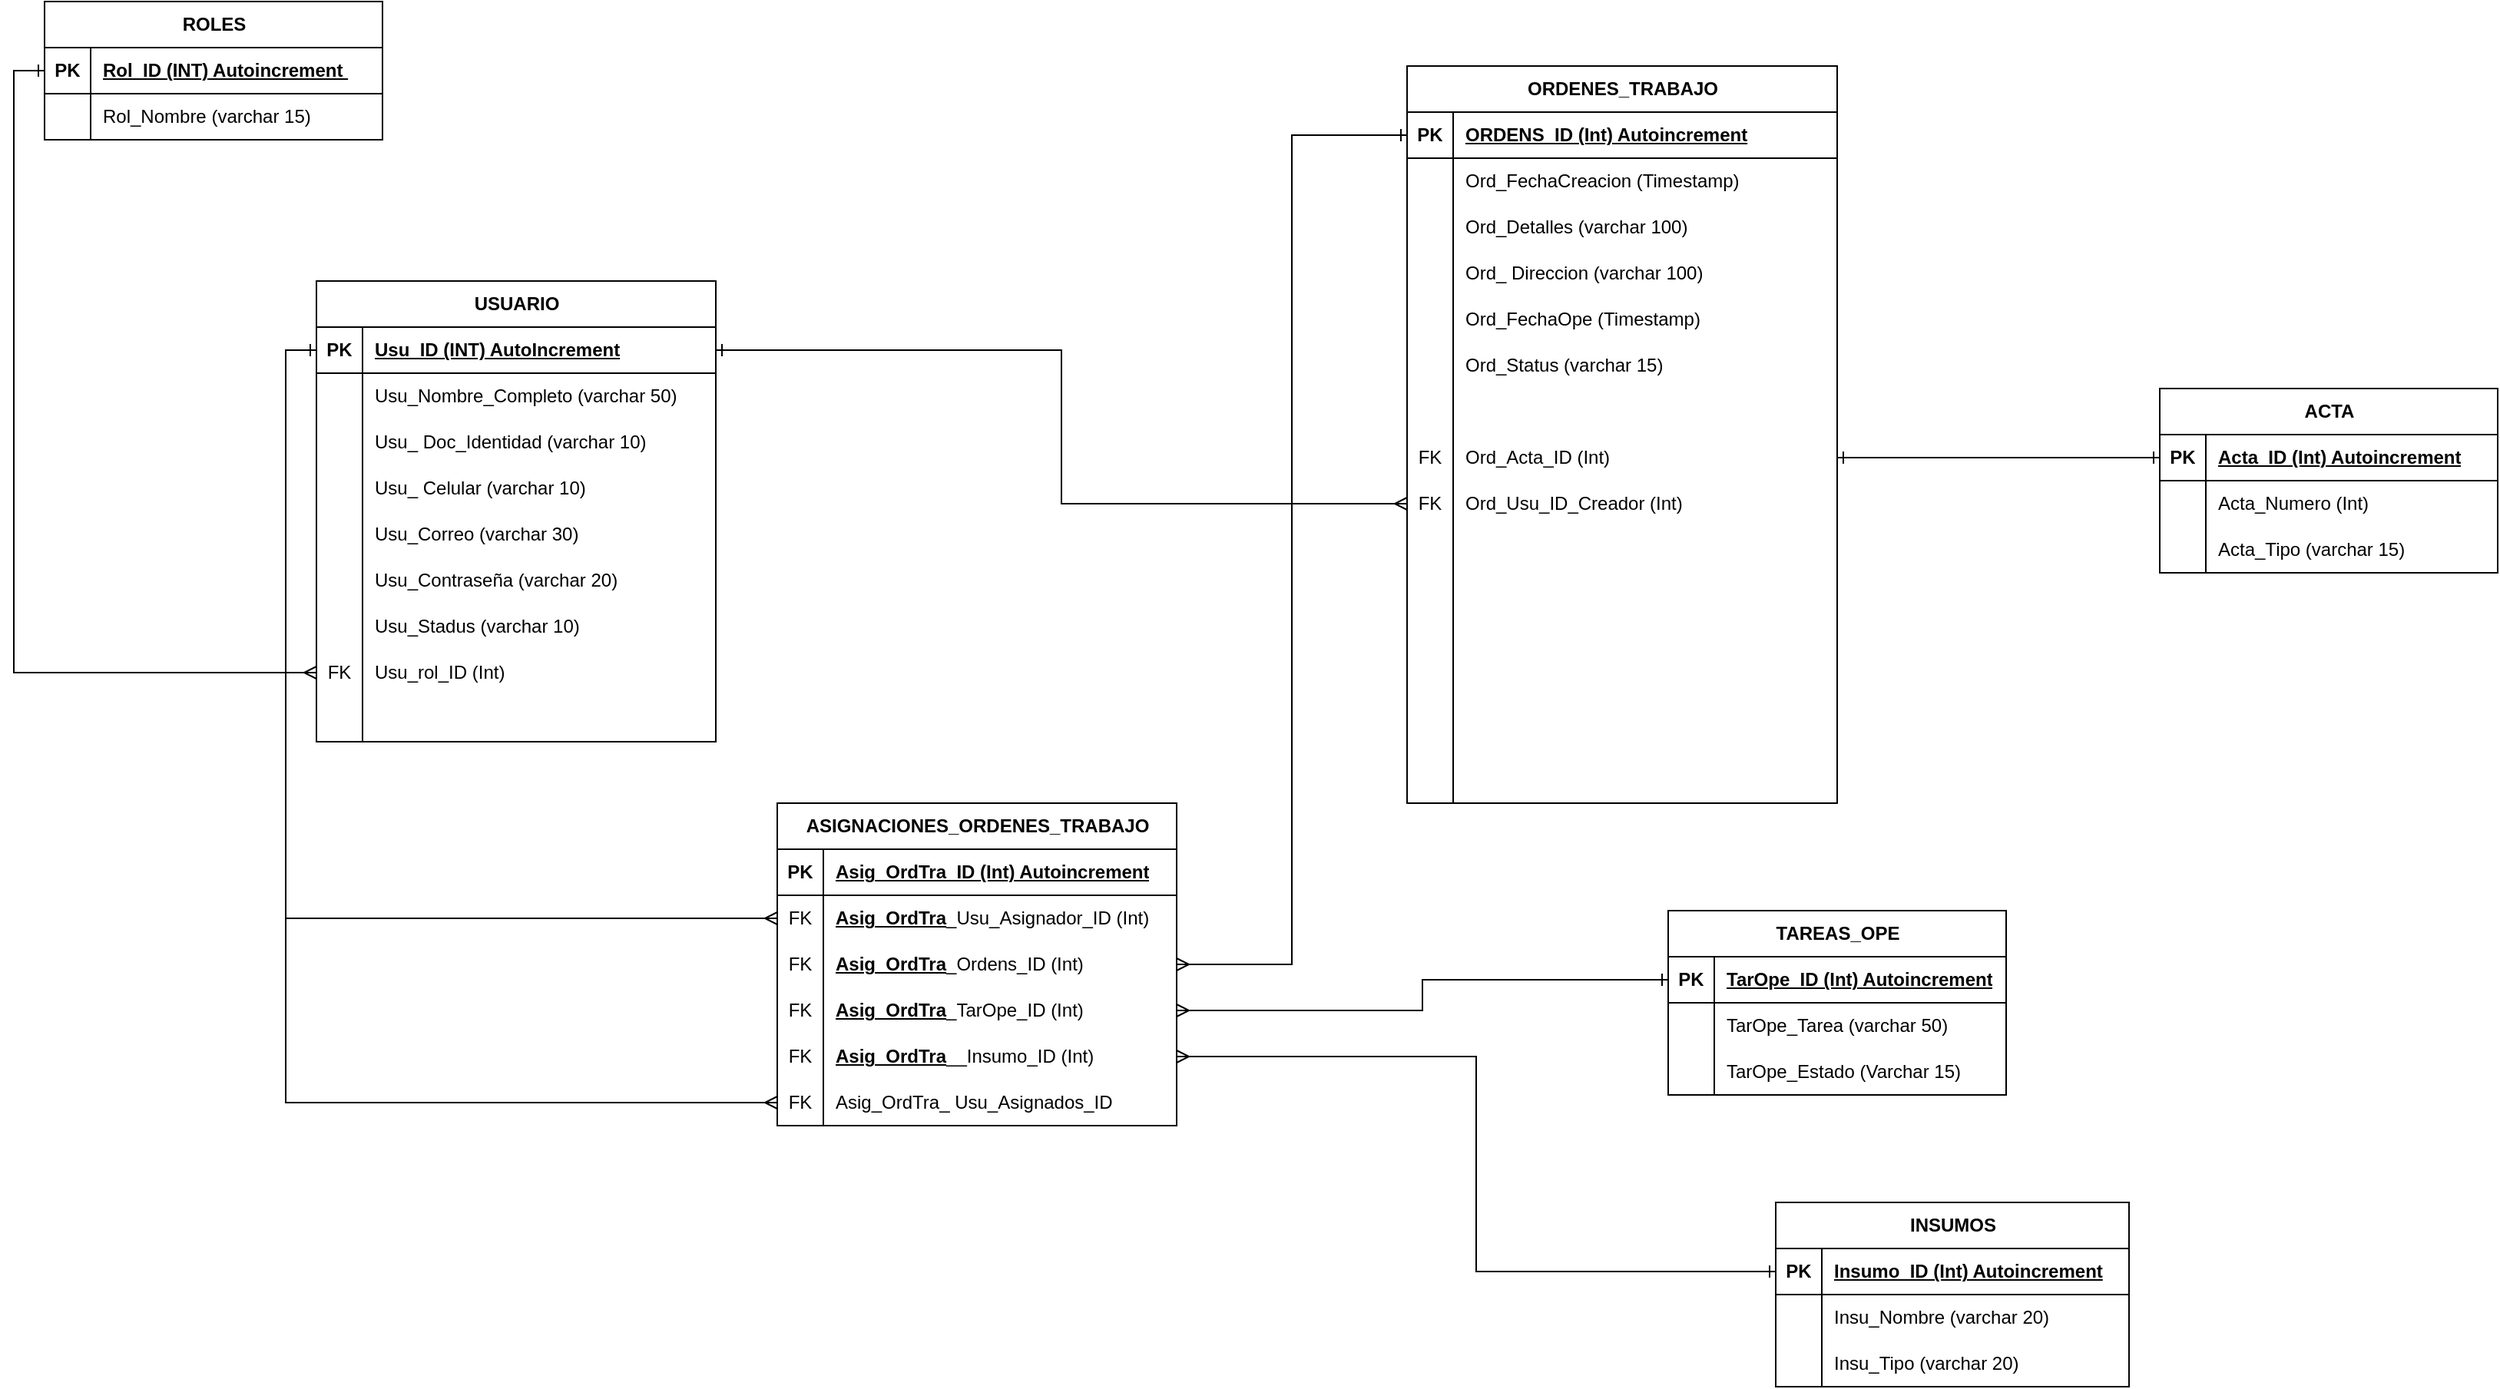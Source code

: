<mxfile version="28.0.7">
  <diagram name="Página-1" id="JYZDpIAb-NuVrdVLog4q">
    <mxGraphModel dx="3340" dy="1080" grid="0" gridSize="10" guides="1" tooltips="1" connect="1" arrows="1" fold="1" page="0" pageScale="1" pageWidth="1200" pageHeight="1920" background="none" math="0" shadow="0">
      <root>
        <mxCell id="0" />
        <mxCell id="1" parent="0" />
        <mxCell id="l03c7asjskJyUu1pIkQT-1" value="USUARIO" style="shape=table;startSize=30;container=1;collapsible=1;childLayout=tableLayout;fixedRows=1;rowLines=0;fontStyle=1;align=center;resizeLast=1;html=1;" parent="1" vertex="1">
          <mxGeometry x="180" y="230" width="260" height="300" as="geometry" />
        </mxCell>
        <mxCell id="l03c7asjskJyUu1pIkQT-2" value="" style="shape=tableRow;horizontal=0;startSize=0;swimlaneHead=0;swimlaneBody=0;fillColor=none;collapsible=0;dropTarget=0;points=[[0,0.5],[1,0.5]];portConstraint=eastwest;top=0;left=0;right=0;bottom=1;" parent="l03c7asjskJyUu1pIkQT-1" vertex="1">
          <mxGeometry y="30" width="260" height="30" as="geometry" />
        </mxCell>
        <mxCell id="l03c7asjskJyUu1pIkQT-3" value="PK" style="shape=partialRectangle;connectable=0;fillColor=none;top=0;left=0;bottom=0;right=0;fontStyle=1;overflow=hidden;whiteSpace=wrap;html=1;" parent="l03c7asjskJyUu1pIkQT-2" vertex="1">
          <mxGeometry width="30" height="30" as="geometry">
            <mxRectangle width="30" height="30" as="alternateBounds" />
          </mxGeometry>
        </mxCell>
        <mxCell id="l03c7asjskJyUu1pIkQT-4" value="Usu_ID (INT) AutoIncrement" style="shape=partialRectangle;connectable=0;fillColor=none;top=0;left=0;bottom=0;right=0;align=left;spacingLeft=6;fontStyle=5;overflow=hidden;whiteSpace=wrap;html=1;" parent="l03c7asjskJyUu1pIkQT-2" vertex="1">
          <mxGeometry x="30" width="230" height="30" as="geometry">
            <mxRectangle width="230" height="30" as="alternateBounds" />
          </mxGeometry>
        </mxCell>
        <mxCell id="l03c7asjskJyUu1pIkQT-5" value="" style="shape=tableRow;horizontal=0;startSize=0;swimlaneHead=0;swimlaneBody=0;fillColor=none;collapsible=0;dropTarget=0;points=[[0,0.5],[1,0.5]];portConstraint=eastwest;top=0;left=0;right=0;bottom=0;" parent="l03c7asjskJyUu1pIkQT-1" vertex="1">
          <mxGeometry y="60" width="260" height="30" as="geometry" />
        </mxCell>
        <mxCell id="l03c7asjskJyUu1pIkQT-6" value="" style="shape=partialRectangle;connectable=0;fillColor=none;top=0;left=0;bottom=0;right=0;editable=1;overflow=hidden;whiteSpace=wrap;html=1;" parent="l03c7asjskJyUu1pIkQT-5" vertex="1">
          <mxGeometry width="30" height="30" as="geometry">
            <mxRectangle width="30" height="30" as="alternateBounds" />
          </mxGeometry>
        </mxCell>
        <mxCell id="l03c7asjskJyUu1pIkQT-7" value="Usu_Nombre_Completo (varchar 50)" style="shape=partialRectangle;connectable=0;fillColor=none;top=0;left=0;bottom=0;right=0;align=left;spacingLeft=6;overflow=hidden;whiteSpace=wrap;html=1;" parent="l03c7asjskJyUu1pIkQT-5" vertex="1">
          <mxGeometry x="30" width="230" height="30" as="geometry">
            <mxRectangle width="230" height="30" as="alternateBounds" />
          </mxGeometry>
        </mxCell>
        <mxCell id="l03c7asjskJyUu1pIkQT-8" value="" style="shape=tableRow;horizontal=0;startSize=0;swimlaneHead=0;swimlaneBody=0;fillColor=none;collapsible=0;dropTarget=0;points=[[0,0.5],[1,0.5]];portConstraint=eastwest;top=0;left=0;right=0;bottom=0;" parent="l03c7asjskJyUu1pIkQT-1" vertex="1">
          <mxGeometry y="90" width="260" height="30" as="geometry" />
        </mxCell>
        <mxCell id="l03c7asjskJyUu1pIkQT-9" value="" style="shape=partialRectangle;connectable=0;fillColor=none;top=0;left=0;bottom=0;right=0;editable=1;overflow=hidden;whiteSpace=wrap;html=1;" parent="l03c7asjskJyUu1pIkQT-8" vertex="1">
          <mxGeometry width="30" height="30" as="geometry">
            <mxRectangle width="30" height="30" as="alternateBounds" />
          </mxGeometry>
        </mxCell>
        <mxCell id="l03c7asjskJyUu1pIkQT-10" value="Usu_ Doc_Identidad (varchar 10)" style="shape=partialRectangle;connectable=0;fillColor=none;top=0;left=0;bottom=0;right=0;align=left;spacingLeft=6;overflow=hidden;whiteSpace=wrap;html=1;" parent="l03c7asjskJyUu1pIkQT-8" vertex="1">
          <mxGeometry x="30" width="230" height="30" as="geometry">
            <mxRectangle width="230" height="30" as="alternateBounds" />
          </mxGeometry>
        </mxCell>
        <mxCell id="l03c7asjskJyUu1pIkQT-11" value="" style="shape=tableRow;horizontal=0;startSize=0;swimlaneHead=0;swimlaneBody=0;fillColor=none;collapsible=0;dropTarget=0;points=[[0,0.5],[1,0.5]];portConstraint=eastwest;top=0;left=0;right=0;bottom=0;" parent="l03c7asjskJyUu1pIkQT-1" vertex="1">
          <mxGeometry y="120" width="260" height="30" as="geometry" />
        </mxCell>
        <mxCell id="l03c7asjskJyUu1pIkQT-12" value="" style="shape=partialRectangle;connectable=0;fillColor=none;top=0;left=0;bottom=0;right=0;editable=1;overflow=hidden;whiteSpace=wrap;html=1;" parent="l03c7asjskJyUu1pIkQT-11" vertex="1">
          <mxGeometry width="30" height="30" as="geometry">
            <mxRectangle width="30" height="30" as="alternateBounds" />
          </mxGeometry>
        </mxCell>
        <mxCell id="l03c7asjskJyUu1pIkQT-13" value="Usu_ Celular (varchar 10)" style="shape=partialRectangle;connectable=0;fillColor=none;top=0;left=0;bottom=0;right=0;align=left;spacingLeft=6;overflow=hidden;whiteSpace=wrap;html=1;" parent="l03c7asjskJyUu1pIkQT-11" vertex="1">
          <mxGeometry x="30" width="230" height="30" as="geometry">
            <mxRectangle width="230" height="30" as="alternateBounds" />
          </mxGeometry>
        </mxCell>
        <mxCell id="l03c7asjskJyUu1pIkQT-14" style="shape=tableRow;horizontal=0;startSize=0;swimlaneHead=0;swimlaneBody=0;fillColor=none;collapsible=0;dropTarget=0;points=[[0,0.5],[1,0.5]];portConstraint=eastwest;top=0;left=0;right=0;bottom=0;" parent="l03c7asjskJyUu1pIkQT-1" vertex="1">
          <mxGeometry y="150" width="260" height="30" as="geometry" />
        </mxCell>
        <mxCell id="l03c7asjskJyUu1pIkQT-15" style="shape=partialRectangle;connectable=0;fillColor=none;top=0;left=0;bottom=0;right=0;editable=1;overflow=hidden;whiteSpace=wrap;html=1;" parent="l03c7asjskJyUu1pIkQT-14" vertex="1">
          <mxGeometry width="30" height="30" as="geometry">
            <mxRectangle width="30" height="30" as="alternateBounds" />
          </mxGeometry>
        </mxCell>
        <mxCell id="l03c7asjskJyUu1pIkQT-16" value="Usu_Correo (varchar 30)" style="shape=partialRectangle;connectable=0;fillColor=none;top=0;left=0;bottom=0;right=0;align=left;spacingLeft=6;overflow=hidden;whiteSpace=wrap;html=1;" parent="l03c7asjskJyUu1pIkQT-14" vertex="1">
          <mxGeometry x="30" width="230" height="30" as="geometry">
            <mxRectangle width="230" height="30" as="alternateBounds" />
          </mxGeometry>
        </mxCell>
        <mxCell id="l03c7asjskJyUu1pIkQT-17" style="shape=tableRow;horizontal=0;startSize=0;swimlaneHead=0;swimlaneBody=0;fillColor=none;collapsible=0;dropTarget=0;points=[[0,0.5],[1,0.5]];portConstraint=eastwest;top=0;left=0;right=0;bottom=0;" parent="l03c7asjskJyUu1pIkQT-1" vertex="1">
          <mxGeometry y="180" width="260" height="30" as="geometry" />
        </mxCell>
        <mxCell id="l03c7asjskJyUu1pIkQT-18" style="shape=partialRectangle;connectable=0;fillColor=none;top=0;left=0;bottom=0;right=0;editable=1;overflow=hidden;whiteSpace=wrap;html=1;" parent="l03c7asjskJyUu1pIkQT-17" vertex="1">
          <mxGeometry width="30" height="30" as="geometry">
            <mxRectangle width="30" height="30" as="alternateBounds" />
          </mxGeometry>
        </mxCell>
        <mxCell id="l03c7asjskJyUu1pIkQT-19" value="Usu_Contraseña (varchar 20)" style="shape=partialRectangle;connectable=0;fillColor=none;top=0;left=0;bottom=0;right=0;align=left;spacingLeft=6;overflow=hidden;whiteSpace=wrap;html=1;" parent="l03c7asjskJyUu1pIkQT-17" vertex="1">
          <mxGeometry x="30" width="230" height="30" as="geometry">
            <mxRectangle width="230" height="30" as="alternateBounds" />
          </mxGeometry>
        </mxCell>
        <mxCell id="l03c7asjskJyUu1pIkQT-20" style="shape=tableRow;horizontal=0;startSize=0;swimlaneHead=0;swimlaneBody=0;fillColor=none;collapsible=0;dropTarget=0;points=[[0,0.5],[1,0.5]];portConstraint=eastwest;top=0;left=0;right=0;bottom=0;" parent="l03c7asjskJyUu1pIkQT-1" vertex="1">
          <mxGeometry y="210" width="260" height="30" as="geometry" />
        </mxCell>
        <mxCell id="l03c7asjskJyUu1pIkQT-21" style="shape=partialRectangle;connectable=0;fillColor=none;top=0;left=0;bottom=0;right=0;editable=1;overflow=hidden;whiteSpace=wrap;html=1;" parent="l03c7asjskJyUu1pIkQT-20" vertex="1">
          <mxGeometry width="30" height="30" as="geometry">
            <mxRectangle width="30" height="30" as="alternateBounds" />
          </mxGeometry>
        </mxCell>
        <mxCell id="l03c7asjskJyUu1pIkQT-22" value="Usu_Stadus (varchar 10)" style="shape=partialRectangle;connectable=0;fillColor=none;top=0;left=0;bottom=0;right=0;align=left;spacingLeft=6;overflow=hidden;whiteSpace=wrap;html=1;" parent="l03c7asjskJyUu1pIkQT-20" vertex="1">
          <mxGeometry x="30" width="230" height="30" as="geometry">
            <mxRectangle width="230" height="30" as="alternateBounds" />
          </mxGeometry>
        </mxCell>
        <mxCell id="l03c7asjskJyUu1pIkQT-23" style="shape=tableRow;horizontal=0;startSize=0;swimlaneHead=0;swimlaneBody=0;fillColor=none;collapsible=0;dropTarget=0;points=[[0,0.5],[1,0.5]];portConstraint=eastwest;top=0;left=0;right=0;bottom=0;" parent="l03c7asjskJyUu1pIkQT-1" vertex="1">
          <mxGeometry y="240" width="260" height="30" as="geometry" />
        </mxCell>
        <mxCell id="l03c7asjskJyUu1pIkQT-24" value="FK" style="shape=partialRectangle;connectable=0;fillColor=none;top=0;left=0;bottom=0;right=0;editable=1;overflow=hidden;whiteSpace=wrap;html=1;" parent="l03c7asjskJyUu1pIkQT-23" vertex="1">
          <mxGeometry width="30" height="30" as="geometry">
            <mxRectangle width="30" height="30" as="alternateBounds" />
          </mxGeometry>
        </mxCell>
        <mxCell id="l03c7asjskJyUu1pIkQT-25" value="Usu_rol_ID (Int)" style="shape=partialRectangle;connectable=0;fillColor=none;top=0;left=0;bottom=0;right=0;align=left;spacingLeft=6;overflow=hidden;whiteSpace=wrap;html=1;" parent="l03c7asjskJyUu1pIkQT-23" vertex="1">
          <mxGeometry x="30" width="230" height="30" as="geometry">
            <mxRectangle width="230" height="30" as="alternateBounds" />
          </mxGeometry>
        </mxCell>
        <mxCell id="l03c7asjskJyUu1pIkQT-26" style="shape=tableRow;horizontal=0;startSize=0;swimlaneHead=0;swimlaneBody=0;fillColor=none;collapsible=0;dropTarget=0;points=[[0,0.5],[1,0.5]];portConstraint=eastwest;top=0;left=0;right=0;bottom=0;" parent="l03c7asjskJyUu1pIkQT-1" vertex="1">
          <mxGeometry y="270" width="260" height="30" as="geometry" />
        </mxCell>
        <mxCell id="l03c7asjskJyUu1pIkQT-27" style="shape=partialRectangle;connectable=0;fillColor=none;top=0;left=0;bottom=0;right=0;editable=1;overflow=hidden;whiteSpace=wrap;html=1;" parent="l03c7asjskJyUu1pIkQT-26" vertex="1">
          <mxGeometry width="30" height="30" as="geometry">
            <mxRectangle width="30" height="30" as="alternateBounds" />
          </mxGeometry>
        </mxCell>
        <mxCell id="l03c7asjskJyUu1pIkQT-28" style="shape=partialRectangle;connectable=0;fillColor=none;top=0;left=0;bottom=0;right=0;align=left;spacingLeft=6;overflow=hidden;whiteSpace=wrap;html=1;" parent="l03c7asjskJyUu1pIkQT-26" vertex="1">
          <mxGeometry x="30" width="230" height="30" as="geometry">
            <mxRectangle width="230" height="30" as="alternateBounds" />
          </mxGeometry>
        </mxCell>
        <mxCell id="l03c7asjskJyUu1pIkQT-29" value="ROLES" style="shape=table;startSize=30;container=1;collapsible=1;childLayout=tableLayout;fixedRows=1;rowLines=0;fontStyle=1;align=center;resizeLast=1;html=1;" parent="1" vertex="1">
          <mxGeometry x="3" y="48" width="220" height="90" as="geometry" />
        </mxCell>
        <mxCell id="l03c7asjskJyUu1pIkQT-30" value="" style="shape=tableRow;horizontal=0;startSize=0;swimlaneHead=0;swimlaneBody=0;fillColor=none;collapsible=0;dropTarget=0;points=[[0,0.5],[1,0.5]];portConstraint=eastwest;top=0;left=0;right=0;bottom=1;" parent="l03c7asjskJyUu1pIkQT-29" vertex="1">
          <mxGeometry y="30" width="220" height="30" as="geometry" />
        </mxCell>
        <mxCell id="l03c7asjskJyUu1pIkQT-31" value="PK" style="shape=partialRectangle;connectable=0;fillColor=none;top=0;left=0;bottom=0;right=0;fontStyle=1;overflow=hidden;whiteSpace=wrap;html=1;" parent="l03c7asjskJyUu1pIkQT-30" vertex="1">
          <mxGeometry width="30" height="30" as="geometry">
            <mxRectangle width="30" height="30" as="alternateBounds" />
          </mxGeometry>
        </mxCell>
        <mxCell id="l03c7asjskJyUu1pIkQT-32" value="Rol_ID (INT) Autoincrement&amp;nbsp;" style="shape=partialRectangle;connectable=0;fillColor=none;top=0;left=0;bottom=0;right=0;align=left;spacingLeft=6;fontStyle=5;overflow=hidden;whiteSpace=wrap;html=1;" parent="l03c7asjskJyUu1pIkQT-30" vertex="1">
          <mxGeometry x="30" width="190" height="30" as="geometry">
            <mxRectangle width="190" height="30" as="alternateBounds" />
          </mxGeometry>
        </mxCell>
        <mxCell id="l03c7asjskJyUu1pIkQT-33" value="" style="shape=tableRow;horizontal=0;startSize=0;swimlaneHead=0;swimlaneBody=0;fillColor=none;collapsible=0;dropTarget=0;points=[[0,0.5],[1,0.5]];portConstraint=eastwest;top=0;left=0;right=0;bottom=0;" parent="l03c7asjskJyUu1pIkQT-29" vertex="1">
          <mxGeometry y="60" width="220" height="30" as="geometry" />
        </mxCell>
        <mxCell id="l03c7asjskJyUu1pIkQT-34" value="" style="shape=partialRectangle;connectable=0;fillColor=none;top=0;left=0;bottom=0;right=0;editable=1;overflow=hidden;whiteSpace=wrap;html=1;" parent="l03c7asjskJyUu1pIkQT-33" vertex="1">
          <mxGeometry width="30" height="30" as="geometry">
            <mxRectangle width="30" height="30" as="alternateBounds" />
          </mxGeometry>
        </mxCell>
        <mxCell id="l03c7asjskJyUu1pIkQT-35" value="Rol_Nombre (varchar 15)" style="shape=partialRectangle;connectable=0;fillColor=none;top=0;left=0;bottom=0;right=0;align=left;spacingLeft=6;overflow=hidden;whiteSpace=wrap;html=1;" parent="l03c7asjskJyUu1pIkQT-33" vertex="1">
          <mxGeometry x="30" width="190" height="30" as="geometry">
            <mxRectangle width="190" height="30" as="alternateBounds" />
          </mxGeometry>
        </mxCell>
        <mxCell id="l03c7asjskJyUu1pIkQT-42" style="edgeStyle=orthogonalEdgeStyle;rounded=0;orthogonalLoop=1;jettySize=auto;html=1;entryX=0;entryY=0.5;entryDx=0;entryDy=0;endArrow=ERone;endFill=0;startArrow=ERmany;startFill=0;exitX=0;exitY=0.5;exitDx=0;exitDy=0;" parent="1" source="l03c7asjskJyUu1pIkQT-23" target="l03c7asjskJyUu1pIkQT-30" edge="1">
          <mxGeometry relative="1" as="geometry" />
        </mxCell>
        <mxCell id="l03c7asjskJyUu1pIkQT-43" value="ORDENES_TRABAJO" style="shape=table;startSize=30;container=1;collapsible=1;childLayout=tableLayout;fixedRows=1;rowLines=0;fontStyle=1;align=center;resizeLast=1;html=1;" parent="1" vertex="1">
          <mxGeometry x="890" y="90" width="280" height="480" as="geometry" />
        </mxCell>
        <mxCell id="l03c7asjskJyUu1pIkQT-44" value="" style="shape=tableRow;horizontal=0;startSize=0;swimlaneHead=0;swimlaneBody=0;fillColor=none;collapsible=0;dropTarget=0;points=[[0,0.5],[1,0.5]];portConstraint=eastwest;top=0;left=0;right=0;bottom=1;" parent="l03c7asjskJyUu1pIkQT-43" vertex="1">
          <mxGeometry y="30" width="280" height="30" as="geometry" />
        </mxCell>
        <mxCell id="l03c7asjskJyUu1pIkQT-45" value="PK" style="shape=partialRectangle;connectable=0;fillColor=none;top=0;left=0;bottom=0;right=0;fontStyle=1;overflow=hidden;whiteSpace=wrap;html=1;" parent="l03c7asjskJyUu1pIkQT-44" vertex="1">
          <mxGeometry width="30" height="30" as="geometry">
            <mxRectangle width="30" height="30" as="alternateBounds" />
          </mxGeometry>
        </mxCell>
        <mxCell id="l03c7asjskJyUu1pIkQT-46" value="ORDENS_ID (Int) Autoincrement" style="shape=partialRectangle;connectable=0;fillColor=none;top=0;left=0;bottom=0;right=0;align=left;spacingLeft=6;fontStyle=5;overflow=hidden;whiteSpace=wrap;html=1;" parent="l03c7asjskJyUu1pIkQT-44" vertex="1">
          <mxGeometry x="30" width="250" height="30" as="geometry">
            <mxRectangle width="250" height="30" as="alternateBounds" />
          </mxGeometry>
        </mxCell>
        <mxCell id="l03c7asjskJyUu1pIkQT-47" value="" style="shape=tableRow;horizontal=0;startSize=0;swimlaneHead=0;swimlaneBody=0;fillColor=none;collapsible=0;dropTarget=0;points=[[0,0.5],[1,0.5]];portConstraint=eastwest;top=0;left=0;right=0;bottom=0;" parent="l03c7asjskJyUu1pIkQT-43" vertex="1">
          <mxGeometry y="60" width="280" height="30" as="geometry" />
        </mxCell>
        <mxCell id="l03c7asjskJyUu1pIkQT-48" value="" style="shape=partialRectangle;connectable=0;fillColor=none;top=0;left=0;bottom=0;right=0;editable=1;overflow=hidden;whiteSpace=wrap;html=1;" parent="l03c7asjskJyUu1pIkQT-47" vertex="1">
          <mxGeometry width="30" height="30" as="geometry">
            <mxRectangle width="30" height="30" as="alternateBounds" />
          </mxGeometry>
        </mxCell>
        <mxCell id="l03c7asjskJyUu1pIkQT-49" value="Ord_FechaCreacion (Timestamp)" style="shape=partialRectangle;connectable=0;fillColor=none;top=0;left=0;bottom=0;right=0;align=left;spacingLeft=6;overflow=hidden;whiteSpace=wrap;html=1;" parent="l03c7asjskJyUu1pIkQT-47" vertex="1">
          <mxGeometry x="30" width="250" height="30" as="geometry">
            <mxRectangle width="250" height="30" as="alternateBounds" />
          </mxGeometry>
        </mxCell>
        <mxCell id="l03c7asjskJyUu1pIkQT-50" value="" style="shape=tableRow;horizontal=0;startSize=0;swimlaneHead=0;swimlaneBody=0;fillColor=none;collapsible=0;dropTarget=0;points=[[0,0.5],[1,0.5]];portConstraint=eastwest;top=0;left=0;right=0;bottom=0;" parent="l03c7asjskJyUu1pIkQT-43" vertex="1">
          <mxGeometry y="90" width="280" height="30" as="geometry" />
        </mxCell>
        <mxCell id="l03c7asjskJyUu1pIkQT-51" value="" style="shape=partialRectangle;connectable=0;fillColor=none;top=0;left=0;bottom=0;right=0;editable=1;overflow=hidden;whiteSpace=wrap;html=1;" parent="l03c7asjskJyUu1pIkQT-50" vertex="1">
          <mxGeometry width="30" height="30" as="geometry">
            <mxRectangle width="30" height="30" as="alternateBounds" />
          </mxGeometry>
        </mxCell>
        <mxCell id="l03c7asjskJyUu1pIkQT-52" value="Ord_Detalles (varchar 100)" style="shape=partialRectangle;connectable=0;fillColor=none;top=0;left=0;bottom=0;right=0;align=left;spacingLeft=6;overflow=hidden;whiteSpace=wrap;html=1;" parent="l03c7asjskJyUu1pIkQT-50" vertex="1">
          <mxGeometry x="30" width="250" height="30" as="geometry">
            <mxRectangle width="250" height="30" as="alternateBounds" />
          </mxGeometry>
        </mxCell>
        <mxCell id="l03c7asjskJyUu1pIkQT-53" value="" style="shape=tableRow;horizontal=0;startSize=0;swimlaneHead=0;swimlaneBody=0;fillColor=none;collapsible=0;dropTarget=0;points=[[0,0.5],[1,0.5]];portConstraint=eastwest;top=0;left=0;right=0;bottom=0;" parent="l03c7asjskJyUu1pIkQT-43" vertex="1">
          <mxGeometry y="120" width="280" height="30" as="geometry" />
        </mxCell>
        <mxCell id="l03c7asjskJyUu1pIkQT-54" value="" style="shape=partialRectangle;connectable=0;fillColor=none;top=0;left=0;bottom=0;right=0;editable=1;overflow=hidden;whiteSpace=wrap;html=1;" parent="l03c7asjskJyUu1pIkQT-53" vertex="1">
          <mxGeometry width="30" height="30" as="geometry">
            <mxRectangle width="30" height="30" as="alternateBounds" />
          </mxGeometry>
        </mxCell>
        <mxCell id="l03c7asjskJyUu1pIkQT-55" value="Ord_ Direccion (varchar 100)" style="shape=partialRectangle;connectable=0;fillColor=none;top=0;left=0;bottom=0;right=0;align=left;spacingLeft=6;overflow=hidden;whiteSpace=wrap;html=1;" parent="l03c7asjskJyUu1pIkQT-53" vertex="1">
          <mxGeometry x="30" width="250" height="30" as="geometry">
            <mxRectangle width="250" height="30" as="alternateBounds" />
          </mxGeometry>
        </mxCell>
        <mxCell id="l03c7asjskJyUu1pIkQT-79" style="shape=tableRow;horizontal=0;startSize=0;swimlaneHead=0;swimlaneBody=0;fillColor=none;collapsible=0;dropTarget=0;points=[[0,0.5],[1,0.5]];portConstraint=eastwest;top=0;left=0;right=0;bottom=0;" parent="l03c7asjskJyUu1pIkQT-43" vertex="1">
          <mxGeometry y="150" width="280" height="30" as="geometry" />
        </mxCell>
        <mxCell id="l03c7asjskJyUu1pIkQT-80" style="shape=partialRectangle;connectable=0;fillColor=none;top=0;left=0;bottom=0;right=0;editable=1;overflow=hidden;whiteSpace=wrap;html=1;" parent="l03c7asjskJyUu1pIkQT-79" vertex="1">
          <mxGeometry width="30" height="30" as="geometry">
            <mxRectangle width="30" height="30" as="alternateBounds" />
          </mxGeometry>
        </mxCell>
        <mxCell id="l03c7asjskJyUu1pIkQT-81" value="Ord_FechaOpe (Timestamp)" style="shape=partialRectangle;connectable=0;fillColor=none;top=0;left=0;bottom=0;right=0;align=left;spacingLeft=6;overflow=hidden;whiteSpace=wrap;html=1;" parent="l03c7asjskJyUu1pIkQT-79" vertex="1">
          <mxGeometry x="30" width="250" height="30" as="geometry">
            <mxRectangle width="250" height="30" as="alternateBounds" />
          </mxGeometry>
        </mxCell>
        <mxCell id="l03c7asjskJyUu1pIkQT-82" style="shape=tableRow;horizontal=0;startSize=0;swimlaneHead=0;swimlaneBody=0;fillColor=none;collapsible=0;dropTarget=0;points=[[0,0.5],[1,0.5]];portConstraint=eastwest;top=0;left=0;right=0;bottom=0;" parent="l03c7asjskJyUu1pIkQT-43" vertex="1">
          <mxGeometry y="180" width="280" height="30" as="geometry" />
        </mxCell>
        <mxCell id="l03c7asjskJyUu1pIkQT-83" style="shape=partialRectangle;connectable=0;fillColor=none;top=0;left=0;bottom=0;right=0;editable=1;overflow=hidden;whiteSpace=wrap;html=1;" parent="l03c7asjskJyUu1pIkQT-82" vertex="1">
          <mxGeometry width="30" height="30" as="geometry">
            <mxRectangle width="30" height="30" as="alternateBounds" />
          </mxGeometry>
        </mxCell>
        <mxCell id="l03c7asjskJyUu1pIkQT-84" value="Ord_Status (varchar 15)" style="shape=partialRectangle;connectable=0;fillColor=none;top=0;left=0;bottom=0;right=0;align=left;spacingLeft=6;overflow=hidden;whiteSpace=wrap;html=1;" parent="l03c7asjskJyUu1pIkQT-82" vertex="1">
          <mxGeometry x="30" width="250" height="30" as="geometry">
            <mxRectangle width="250" height="30" as="alternateBounds" />
          </mxGeometry>
        </mxCell>
        <mxCell id="l03c7asjskJyUu1pIkQT-85" style="shape=tableRow;horizontal=0;startSize=0;swimlaneHead=0;swimlaneBody=0;fillColor=none;collapsible=0;dropTarget=0;points=[[0,0.5],[1,0.5]];portConstraint=eastwest;top=0;left=0;right=0;bottom=0;" parent="l03c7asjskJyUu1pIkQT-43" vertex="1">
          <mxGeometry y="210" width="280" height="30" as="geometry" />
        </mxCell>
        <mxCell id="l03c7asjskJyUu1pIkQT-86" value="" style="shape=partialRectangle;connectable=0;fillColor=none;top=0;left=0;bottom=0;right=0;editable=1;overflow=hidden;whiteSpace=wrap;html=1;" parent="l03c7asjskJyUu1pIkQT-85" vertex="1">
          <mxGeometry width="30" height="30" as="geometry">
            <mxRectangle width="30" height="30" as="alternateBounds" />
          </mxGeometry>
        </mxCell>
        <mxCell id="l03c7asjskJyUu1pIkQT-87" value="" style="shape=partialRectangle;connectable=0;fillColor=none;top=0;left=0;bottom=0;right=0;align=left;spacingLeft=6;overflow=hidden;whiteSpace=wrap;html=1;" parent="l03c7asjskJyUu1pIkQT-85" vertex="1">
          <mxGeometry x="30" width="250" height="30" as="geometry">
            <mxRectangle width="250" height="30" as="alternateBounds" />
          </mxGeometry>
        </mxCell>
        <mxCell id="l03c7asjskJyUu1pIkQT-88" style="shape=tableRow;horizontal=0;startSize=0;swimlaneHead=0;swimlaneBody=0;fillColor=none;collapsible=0;dropTarget=0;points=[[0,0.5],[1,0.5]];portConstraint=eastwest;top=0;left=0;right=0;bottom=0;" parent="l03c7asjskJyUu1pIkQT-43" vertex="1">
          <mxGeometry y="240" width="280" height="30" as="geometry" />
        </mxCell>
        <mxCell id="l03c7asjskJyUu1pIkQT-89" value="FK" style="shape=partialRectangle;connectable=0;fillColor=none;top=0;left=0;bottom=0;right=0;editable=1;overflow=hidden;whiteSpace=wrap;html=1;" parent="l03c7asjskJyUu1pIkQT-88" vertex="1">
          <mxGeometry width="30" height="30" as="geometry">
            <mxRectangle width="30" height="30" as="alternateBounds" />
          </mxGeometry>
        </mxCell>
        <mxCell id="l03c7asjskJyUu1pIkQT-90" value="Ord_Acta_ID (Int)" style="shape=partialRectangle;connectable=0;fillColor=none;top=0;left=0;bottom=0;right=0;align=left;spacingLeft=6;overflow=hidden;whiteSpace=wrap;html=1;" parent="l03c7asjskJyUu1pIkQT-88" vertex="1">
          <mxGeometry x="30" width="250" height="30" as="geometry">
            <mxRectangle width="250" height="30" as="alternateBounds" />
          </mxGeometry>
        </mxCell>
        <mxCell id="l03c7asjskJyUu1pIkQT-91" style="shape=tableRow;horizontal=0;startSize=0;swimlaneHead=0;swimlaneBody=0;fillColor=none;collapsible=0;dropTarget=0;points=[[0,0.5],[1,0.5]];portConstraint=eastwest;top=0;left=0;right=0;bottom=0;" parent="l03c7asjskJyUu1pIkQT-43" vertex="1">
          <mxGeometry y="270" width="280" height="30" as="geometry" />
        </mxCell>
        <mxCell id="l03c7asjskJyUu1pIkQT-92" value="FK" style="shape=partialRectangle;connectable=0;fillColor=none;top=0;left=0;bottom=0;right=0;editable=1;overflow=hidden;whiteSpace=wrap;html=1;" parent="l03c7asjskJyUu1pIkQT-91" vertex="1">
          <mxGeometry width="30" height="30" as="geometry">
            <mxRectangle width="30" height="30" as="alternateBounds" />
          </mxGeometry>
        </mxCell>
        <mxCell id="l03c7asjskJyUu1pIkQT-93" value="Ord_Usu_ID_Creador (Int)" style="shape=partialRectangle;connectable=0;fillColor=none;top=0;left=0;bottom=0;right=0;align=left;spacingLeft=6;overflow=hidden;whiteSpace=wrap;html=1;" parent="l03c7asjskJyUu1pIkQT-91" vertex="1">
          <mxGeometry x="30" width="250" height="30" as="geometry">
            <mxRectangle width="250" height="30" as="alternateBounds" />
          </mxGeometry>
        </mxCell>
        <mxCell id="GOvHmdUmSvBLtoNfEEm--1" style="shape=tableRow;horizontal=0;startSize=0;swimlaneHead=0;swimlaneBody=0;fillColor=none;collapsible=0;dropTarget=0;points=[[0,0.5],[1,0.5]];portConstraint=eastwest;top=0;left=0;right=0;bottom=0;" vertex="1" parent="l03c7asjskJyUu1pIkQT-43">
          <mxGeometry y="300" width="280" height="30" as="geometry" />
        </mxCell>
        <mxCell id="GOvHmdUmSvBLtoNfEEm--2" style="shape=partialRectangle;connectable=0;fillColor=none;top=0;left=0;bottom=0;right=0;editable=1;overflow=hidden;whiteSpace=wrap;html=1;" vertex="1" parent="GOvHmdUmSvBLtoNfEEm--1">
          <mxGeometry width="30" height="30" as="geometry">
            <mxRectangle width="30" height="30" as="alternateBounds" />
          </mxGeometry>
        </mxCell>
        <mxCell id="GOvHmdUmSvBLtoNfEEm--3" value="" style="shape=partialRectangle;connectable=0;fillColor=none;top=0;left=0;bottom=0;right=0;align=left;spacingLeft=6;overflow=hidden;whiteSpace=wrap;html=1;" vertex="1" parent="GOvHmdUmSvBLtoNfEEm--1">
          <mxGeometry x="30" width="250" height="30" as="geometry">
            <mxRectangle width="250" height="30" as="alternateBounds" />
          </mxGeometry>
        </mxCell>
        <mxCell id="GOvHmdUmSvBLtoNfEEm--4" style="shape=tableRow;horizontal=0;startSize=0;swimlaneHead=0;swimlaneBody=0;fillColor=none;collapsible=0;dropTarget=0;points=[[0,0.5],[1,0.5]];portConstraint=eastwest;top=0;left=0;right=0;bottom=0;" vertex="1" parent="l03c7asjskJyUu1pIkQT-43">
          <mxGeometry y="330" width="280" height="30" as="geometry" />
        </mxCell>
        <mxCell id="GOvHmdUmSvBLtoNfEEm--5" style="shape=partialRectangle;connectable=0;fillColor=none;top=0;left=0;bottom=0;right=0;editable=1;overflow=hidden;whiteSpace=wrap;html=1;" vertex="1" parent="GOvHmdUmSvBLtoNfEEm--4">
          <mxGeometry width="30" height="30" as="geometry">
            <mxRectangle width="30" height="30" as="alternateBounds" />
          </mxGeometry>
        </mxCell>
        <mxCell id="GOvHmdUmSvBLtoNfEEm--6" style="shape=partialRectangle;connectable=0;fillColor=none;top=0;left=0;bottom=0;right=0;align=left;spacingLeft=6;overflow=hidden;whiteSpace=wrap;html=1;" vertex="1" parent="GOvHmdUmSvBLtoNfEEm--4">
          <mxGeometry x="30" width="250" height="30" as="geometry">
            <mxRectangle width="250" height="30" as="alternateBounds" />
          </mxGeometry>
        </mxCell>
        <mxCell id="GOvHmdUmSvBLtoNfEEm--7" style="shape=tableRow;horizontal=0;startSize=0;swimlaneHead=0;swimlaneBody=0;fillColor=none;collapsible=0;dropTarget=0;points=[[0,0.5],[1,0.5]];portConstraint=eastwest;top=0;left=0;right=0;bottom=0;" vertex="1" parent="l03c7asjskJyUu1pIkQT-43">
          <mxGeometry y="360" width="280" height="30" as="geometry" />
        </mxCell>
        <mxCell id="GOvHmdUmSvBLtoNfEEm--8" style="shape=partialRectangle;connectable=0;fillColor=none;top=0;left=0;bottom=0;right=0;editable=1;overflow=hidden;whiteSpace=wrap;html=1;" vertex="1" parent="GOvHmdUmSvBLtoNfEEm--7">
          <mxGeometry width="30" height="30" as="geometry">
            <mxRectangle width="30" height="30" as="alternateBounds" />
          </mxGeometry>
        </mxCell>
        <mxCell id="GOvHmdUmSvBLtoNfEEm--9" style="shape=partialRectangle;connectable=0;fillColor=none;top=0;left=0;bottom=0;right=0;align=left;spacingLeft=6;overflow=hidden;whiteSpace=wrap;html=1;" vertex="1" parent="GOvHmdUmSvBLtoNfEEm--7">
          <mxGeometry x="30" width="250" height="30" as="geometry">
            <mxRectangle width="250" height="30" as="alternateBounds" />
          </mxGeometry>
        </mxCell>
        <mxCell id="GOvHmdUmSvBLtoNfEEm--10" style="shape=tableRow;horizontal=0;startSize=0;swimlaneHead=0;swimlaneBody=0;fillColor=none;collapsible=0;dropTarget=0;points=[[0,0.5],[1,0.5]];portConstraint=eastwest;top=0;left=0;right=0;bottom=0;" vertex="1" parent="l03c7asjskJyUu1pIkQT-43">
          <mxGeometry y="390" width="280" height="30" as="geometry" />
        </mxCell>
        <mxCell id="GOvHmdUmSvBLtoNfEEm--11" style="shape=partialRectangle;connectable=0;fillColor=none;top=0;left=0;bottom=0;right=0;editable=1;overflow=hidden;whiteSpace=wrap;html=1;" vertex="1" parent="GOvHmdUmSvBLtoNfEEm--10">
          <mxGeometry width="30" height="30" as="geometry">
            <mxRectangle width="30" height="30" as="alternateBounds" />
          </mxGeometry>
        </mxCell>
        <mxCell id="GOvHmdUmSvBLtoNfEEm--12" style="shape=partialRectangle;connectable=0;fillColor=none;top=0;left=0;bottom=0;right=0;align=left;spacingLeft=6;overflow=hidden;whiteSpace=wrap;html=1;" vertex="1" parent="GOvHmdUmSvBLtoNfEEm--10">
          <mxGeometry x="30" width="250" height="30" as="geometry">
            <mxRectangle width="250" height="30" as="alternateBounds" />
          </mxGeometry>
        </mxCell>
        <mxCell id="GOvHmdUmSvBLtoNfEEm--13" style="shape=tableRow;horizontal=0;startSize=0;swimlaneHead=0;swimlaneBody=0;fillColor=none;collapsible=0;dropTarget=0;points=[[0,0.5],[1,0.5]];portConstraint=eastwest;top=0;left=0;right=0;bottom=0;" vertex="1" parent="l03c7asjskJyUu1pIkQT-43">
          <mxGeometry y="420" width="280" height="30" as="geometry" />
        </mxCell>
        <mxCell id="GOvHmdUmSvBLtoNfEEm--14" style="shape=partialRectangle;connectable=0;fillColor=none;top=0;left=0;bottom=0;right=0;editable=1;overflow=hidden;whiteSpace=wrap;html=1;" vertex="1" parent="GOvHmdUmSvBLtoNfEEm--13">
          <mxGeometry width="30" height="30" as="geometry">
            <mxRectangle width="30" height="30" as="alternateBounds" />
          </mxGeometry>
        </mxCell>
        <mxCell id="GOvHmdUmSvBLtoNfEEm--15" style="shape=partialRectangle;connectable=0;fillColor=none;top=0;left=0;bottom=0;right=0;align=left;spacingLeft=6;overflow=hidden;whiteSpace=wrap;html=1;" vertex="1" parent="GOvHmdUmSvBLtoNfEEm--13">
          <mxGeometry x="30" width="250" height="30" as="geometry">
            <mxRectangle width="250" height="30" as="alternateBounds" />
          </mxGeometry>
        </mxCell>
        <mxCell id="GOvHmdUmSvBLtoNfEEm--16" style="shape=tableRow;horizontal=0;startSize=0;swimlaneHead=0;swimlaneBody=0;fillColor=none;collapsible=0;dropTarget=0;points=[[0,0.5],[1,0.5]];portConstraint=eastwest;top=0;left=0;right=0;bottom=0;" vertex="1" parent="l03c7asjskJyUu1pIkQT-43">
          <mxGeometry y="450" width="280" height="30" as="geometry" />
        </mxCell>
        <mxCell id="GOvHmdUmSvBLtoNfEEm--17" style="shape=partialRectangle;connectable=0;fillColor=none;top=0;left=0;bottom=0;right=0;editable=1;overflow=hidden;whiteSpace=wrap;html=1;" vertex="1" parent="GOvHmdUmSvBLtoNfEEm--16">
          <mxGeometry width="30" height="30" as="geometry">
            <mxRectangle width="30" height="30" as="alternateBounds" />
          </mxGeometry>
        </mxCell>
        <mxCell id="GOvHmdUmSvBLtoNfEEm--18" style="shape=partialRectangle;connectable=0;fillColor=none;top=0;left=0;bottom=0;right=0;align=left;spacingLeft=6;overflow=hidden;whiteSpace=wrap;html=1;" vertex="1" parent="GOvHmdUmSvBLtoNfEEm--16">
          <mxGeometry x="30" width="250" height="30" as="geometry">
            <mxRectangle width="250" height="30" as="alternateBounds" />
          </mxGeometry>
        </mxCell>
        <mxCell id="l03c7asjskJyUu1pIkQT-69" value="ACTA" style="shape=table;startSize=30;container=1;collapsible=1;childLayout=tableLayout;fixedRows=1;rowLines=0;fontStyle=1;align=center;resizeLast=1;html=1;" parent="1" vertex="1">
          <mxGeometry x="1380" y="300" width="220" height="120" as="geometry" />
        </mxCell>
        <mxCell id="l03c7asjskJyUu1pIkQT-70" value="" style="shape=tableRow;horizontal=0;startSize=0;swimlaneHead=0;swimlaneBody=0;fillColor=none;collapsible=0;dropTarget=0;points=[[0,0.5],[1,0.5]];portConstraint=eastwest;top=0;left=0;right=0;bottom=1;" parent="l03c7asjskJyUu1pIkQT-69" vertex="1">
          <mxGeometry y="30" width="220" height="30" as="geometry" />
        </mxCell>
        <mxCell id="l03c7asjskJyUu1pIkQT-71" value="PK" style="shape=partialRectangle;connectable=0;fillColor=none;top=0;left=0;bottom=0;right=0;fontStyle=1;overflow=hidden;whiteSpace=wrap;html=1;" parent="l03c7asjskJyUu1pIkQT-70" vertex="1">
          <mxGeometry width="30" height="30" as="geometry">
            <mxRectangle width="30" height="30" as="alternateBounds" />
          </mxGeometry>
        </mxCell>
        <mxCell id="l03c7asjskJyUu1pIkQT-72" value="Acta_ID (Int) Autoincrement" style="shape=partialRectangle;connectable=0;fillColor=none;top=0;left=0;bottom=0;right=0;align=left;spacingLeft=6;fontStyle=5;overflow=hidden;whiteSpace=wrap;html=1;" parent="l03c7asjskJyUu1pIkQT-70" vertex="1">
          <mxGeometry x="30" width="190" height="30" as="geometry">
            <mxRectangle width="190" height="30" as="alternateBounds" />
          </mxGeometry>
        </mxCell>
        <mxCell id="l03c7asjskJyUu1pIkQT-73" value="" style="shape=tableRow;horizontal=0;startSize=0;swimlaneHead=0;swimlaneBody=0;fillColor=none;collapsible=0;dropTarget=0;points=[[0,0.5],[1,0.5]];portConstraint=eastwest;top=0;left=0;right=0;bottom=0;" parent="l03c7asjskJyUu1pIkQT-69" vertex="1">
          <mxGeometry y="60" width="220" height="30" as="geometry" />
        </mxCell>
        <mxCell id="l03c7asjskJyUu1pIkQT-74" value="" style="shape=partialRectangle;connectable=0;fillColor=none;top=0;left=0;bottom=0;right=0;editable=1;overflow=hidden;whiteSpace=wrap;html=1;" parent="l03c7asjskJyUu1pIkQT-73" vertex="1">
          <mxGeometry width="30" height="30" as="geometry">
            <mxRectangle width="30" height="30" as="alternateBounds" />
          </mxGeometry>
        </mxCell>
        <mxCell id="l03c7asjskJyUu1pIkQT-75" value="Acta_Numero (Int)" style="shape=partialRectangle;connectable=0;fillColor=none;top=0;left=0;bottom=0;right=0;align=left;spacingLeft=6;overflow=hidden;whiteSpace=wrap;html=1;" parent="l03c7asjskJyUu1pIkQT-73" vertex="1">
          <mxGeometry x="30" width="190" height="30" as="geometry">
            <mxRectangle width="190" height="30" as="alternateBounds" />
          </mxGeometry>
        </mxCell>
        <mxCell id="l03c7asjskJyUu1pIkQT-76" value="" style="shape=tableRow;horizontal=0;startSize=0;swimlaneHead=0;swimlaneBody=0;fillColor=none;collapsible=0;dropTarget=0;points=[[0,0.5],[1,0.5]];portConstraint=eastwest;top=0;left=0;right=0;bottom=0;" parent="l03c7asjskJyUu1pIkQT-69" vertex="1">
          <mxGeometry y="90" width="220" height="30" as="geometry" />
        </mxCell>
        <mxCell id="l03c7asjskJyUu1pIkQT-77" value="" style="shape=partialRectangle;connectable=0;fillColor=none;top=0;left=0;bottom=0;right=0;editable=1;overflow=hidden;whiteSpace=wrap;html=1;" parent="l03c7asjskJyUu1pIkQT-76" vertex="1">
          <mxGeometry width="30" height="30" as="geometry">
            <mxRectangle width="30" height="30" as="alternateBounds" />
          </mxGeometry>
        </mxCell>
        <mxCell id="l03c7asjskJyUu1pIkQT-78" value="Acta_Tipo (varchar 15)" style="shape=partialRectangle;connectable=0;fillColor=none;top=0;left=0;bottom=0;right=0;align=left;spacingLeft=6;overflow=hidden;whiteSpace=wrap;html=1;" parent="l03c7asjskJyUu1pIkQT-76" vertex="1">
          <mxGeometry x="30" width="190" height="30" as="geometry">
            <mxRectangle width="190" height="30" as="alternateBounds" />
          </mxGeometry>
        </mxCell>
        <mxCell id="l03c7asjskJyUu1pIkQT-95" style="edgeStyle=orthogonalEdgeStyle;rounded=0;orthogonalLoop=1;jettySize=auto;html=1;entryX=0;entryY=0.5;entryDx=0;entryDy=0;endArrow=ERone;endFill=0;startArrow=ERone;startFill=0;" parent="1" source="l03c7asjskJyUu1pIkQT-88" target="l03c7asjskJyUu1pIkQT-70" edge="1">
          <mxGeometry relative="1" as="geometry" />
        </mxCell>
        <mxCell id="GOvHmdUmSvBLtoNfEEm--19" style="edgeStyle=orthogonalEdgeStyle;rounded=0;orthogonalLoop=1;jettySize=auto;html=1;entryX=0;entryY=0.5;entryDx=0;entryDy=0;startArrow=ERone;startFill=0;endArrow=ERmany;endFill=0;" edge="1" parent="1" source="l03c7asjskJyUu1pIkQT-2" target="l03c7asjskJyUu1pIkQT-91">
          <mxGeometry relative="1" as="geometry" />
        </mxCell>
        <mxCell id="GOvHmdUmSvBLtoNfEEm--49" value="ASIGNACIONES_ORDENES_TRABAJO" style="shape=table;startSize=30;container=1;collapsible=1;childLayout=tableLayout;fixedRows=1;rowLines=0;fontStyle=1;align=center;resizeLast=1;html=1;" vertex="1" parent="1">
          <mxGeometry x="480" y="570" width="260" height="210" as="geometry" />
        </mxCell>
        <mxCell id="GOvHmdUmSvBLtoNfEEm--50" value="" style="shape=tableRow;horizontal=0;startSize=0;swimlaneHead=0;swimlaneBody=0;fillColor=none;collapsible=0;dropTarget=0;points=[[0,0.5],[1,0.5]];portConstraint=eastwest;top=0;left=0;right=0;bottom=1;" vertex="1" parent="GOvHmdUmSvBLtoNfEEm--49">
          <mxGeometry y="30" width="260" height="30" as="geometry" />
        </mxCell>
        <mxCell id="GOvHmdUmSvBLtoNfEEm--51" value="PK" style="shape=partialRectangle;connectable=0;fillColor=none;top=0;left=0;bottom=0;right=0;fontStyle=1;overflow=hidden;whiteSpace=wrap;html=1;" vertex="1" parent="GOvHmdUmSvBLtoNfEEm--50">
          <mxGeometry width="30" height="30" as="geometry">
            <mxRectangle width="30" height="30" as="alternateBounds" />
          </mxGeometry>
        </mxCell>
        <mxCell id="GOvHmdUmSvBLtoNfEEm--52" value="Asig_OrdTra_ID (Int) Autoincrement" style="shape=partialRectangle;connectable=0;fillColor=none;top=0;left=0;bottom=0;right=0;align=left;spacingLeft=6;fontStyle=5;overflow=hidden;whiteSpace=wrap;html=1;" vertex="1" parent="GOvHmdUmSvBLtoNfEEm--50">
          <mxGeometry x="30" width="230" height="30" as="geometry">
            <mxRectangle width="230" height="30" as="alternateBounds" />
          </mxGeometry>
        </mxCell>
        <mxCell id="GOvHmdUmSvBLtoNfEEm--53" value="" style="shape=tableRow;horizontal=0;startSize=0;swimlaneHead=0;swimlaneBody=0;fillColor=none;collapsible=0;dropTarget=0;points=[[0,0.5],[1,0.5]];portConstraint=eastwest;top=0;left=0;right=0;bottom=0;" vertex="1" parent="GOvHmdUmSvBLtoNfEEm--49">
          <mxGeometry y="60" width="260" height="30" as="geometry" />
        </mxCell>
        <mxCell id="GOvHmdUmSvBLtoNfEEm--54" value="FK" style="shape=partialRectangle;connectable=0;fillColor=none;top=0;left=0;bottom=0;right=0;editable=1;overflow=hidden;whiteSpace=wrap;html=1;" vertex="1" parent="GOvHmdUmSvBLtoNfEEm--53">
          <mxGeometry width="30" height="30" as="geometry">
            <mxRectangle width="30" height="30" as="alternateBounds" />
          </mxGeometry>
        </mxCell>
        <mxCell id="GOvHmdUmSvBLtoNfEEm--55" value="&lt;span style=&quot;font-weight: 700; text-decoration-line: underline;&quot;&gt;Asig_OrdTra&lt;/span&gt;_Usu_Asignador_ID (Int)" style="shape=partialRectangle;connectable=0;fillColor=none;top=0;left=0;bottom=0;right=0;align=left;spacingLeft=6;overflow=hidden;whiteSpace=wrap;html=1;" vertex="1" parent="GOvHmdUmSvBLtoNfEEm--53">
          <mxGeometry x="30" width="230" height="30" as="geometry">
            <mxRectangle width="230" height="30" as="alternateBounds" />
          </mxGeometry>
        </mxCell>
        <mxCell id="GOvHmdUmSvBLtoNfEEm--56" value="" style="shape=tableRow;horizontal=0;startSize=0;swimlaneHead=0;swimlaneBody=0;fillColor=none;collapsible=0;dropTarget=0;points=[[0,0.5],[1,0.5]];portConstraint=eastwest;top=0;left=0;right=0;bottom=0;" vertex="1" parent="GOvHmdUmSvBLtoNfEEm--49">
          <mxGeometry y="90" width="260" height="30" as="geometry" />
        </mxCell>
        <mxCell id="GOvHmdUmSvBLtoNfEEm--57" value="FK" style="shape=partialRectangle;connectable=0;fillColor=none;top=0;left=0;bottom=0;right=0;editable=1;overflow=hidden;whiteSpace=wrap;html=1;" vertex="1" parent="GOvHmdUmSvBLtoNfEEm--56">
          <mxGeometry width="30" height="30" as="geometry">
            <mxRectangle width="30" height="30" as="alternateBounds" />
          </mxGeometry>
        </mxCell>
        <mxCell id="GOvHmdUmSvBLtoNfEEm--58" value="&lt;span style=&quot;font-weight: 700; text-decoration-line: underline;&quot;&gt;Asig_OrdTra&lt;/span&gt;_Ordens_ID (Int)" style="shape=partialRectangle;connectable=0;fillColor=none;top=0;left=0;bottom=0;right=0;align=left;spacingLeft=6;overflow=hidden;whiteSpace=wrap;html=1;" vertex="1" parent="GOvHmdUmSvBLtoNfEEm--56">
          <mxGeometry x="30" width="230" height="30" as="geometry">
            <mxRectangle width="230" height="30" as="alternateBounds" />
          </mxGeometry>
        </mxCell>
        <mxCell id="GOvHmdUmSvBLtoNfEEm--71" style="shape=tableRow;horizontal=0;startSize=0;swimlaneHead=0;swimlaneBody=0;fillColor=none;collapsible=0;dropTarget=0;points=[[0,0.5],[1,0.5]];portConstraint=eastwest;top=0;left=0;right=0;bottom=0;" vertex="1" parent="GOvHmdUmSvBLtoNfEEm--49">
          <mxGeometry y="120" width="260" height="30" as="geometry" />
        </mxCell>
        <mxCell id="GOvHmdUmSvBLtoNfEEm--72" value="FK" style="shape=partialRectangle;connectable=0;fillColor=none;top=0;left=0;bottom=0;right=0;editable=1;overflow=hidden;whiteSpace=wrap;html=1;" vertex="1" parent="GOvHmdUmSvBLtoNfEEm--71">
          <mxGeometry width="30" height="30" as="geometry">
            <mxRectangle width="30" height="30" as="alternateBounds" />
          </mxGeometry>
        </mxCell>
        <mxCell id="GOvHmdUmSvBLtoNfEEm--73" value="&lt;span style=&quot;font-weight: 700; text-decoration-line: underline;&quot;&gt;Asig_OrdTra&lt;/span&gt;_TarOpe_ID (Int)" style="shape=partialRectangle;connectable=0;fillColor=none;top=0;left=0;bottom=0;right=0;align=left;spacingLeft=6;overflow=hidden;whiteSpace=wrap;html=1;" vertex="1" parent="GOvHmdUmSvBLtoNfEEm--71">
          <mxGeometry x="30" width="230" height="30" as="geometry">
            <mxRectangle width="230" height="30" as="alternateBounds" />
          </mxGeometry>
        </mxCell>
        <mxCell id="GOvHmdUmSvBLtoNfEEm--85" style="shape=tableRow;horizontal=0;startSize=0;swimlaneHead=0;swimlaneBody=0;fillColor=none;collapsible=0;dropTarget=0;points=[[0,0.5],[1,0.5]];portConstraint=eastwest;top=0;left=0;right=0;bottom=0;" vertex="1" parent="GOvHmdUmSvBLtoNfEEm--49">
          <mxGeometry y="150" width="260" height="30" as="geometry" />
        </mxCell>
        <mxCell id="GOvHmdUmSvBLtoNfEEm--86" value="FK" style="shape=partialRectangle;connectable=0;fillColor=none;top=0;left=0;bottom=0;right=0;editable=1;overflow=hidden;whiteSpace=wrap;html=1;" vertex="1" parent="GOvHmdUmSvBLtoNfEEm--85">
          <mxGeometry width="30" height="30" as="geometry">
            <mxRectangle width="30" height="30" as="alternateBounds" />
          </mxGeometry>
        </mxCell>
        <mxCell id="GOvHmdUmSvBLtoNfEEm--87" value="&lt;span style=&quot;text-decoration-line: underline; font-weight: 700;&quot;&gt;Asig_OrdTra&lt;/span&gt;__Insumo_ID (Int)" style="shape=partialRectangle;connectable=0;fillColor=none;top=0;left=0;bottom=0;right=0;align=left;spacingLeft=6;overflow=hidden;whiteSpace=wrap;html=1;" vertex="1" parent="GOvHmdUmSvBLtoNfEEm--85">
          <mxGeometry x="30" width="230" height="30" as="geometry">
            <mxRectangle width="230" height="30" as="alternateBounds" />
          </mxGeometry>
        </mxCell>
        <mxCell id="GOvHmdUmSvBLtoNfEEm--88" style="shape=tableRow;horizontal=0;startSize=0;swimlaneHead=0;swimlaneBody=0;fillColor=none;collapsible=0;dropTarget=0;points=[[0,0.5],[1,0.5]];portConstraint=eastwest;top=0;left=0;right=0;bottom=0;" vertex="1" parent="GOvHmdUmSvBLtoNfEEm--49">
          <mxGeometry y="180" width="260" height="30" as="geometry" />
        </mxCell>
        <mxCell id="GOvHmdUmSvBLtoNfEEm--89" value="FK" style="shape=partialRectangle;connectable=0;fillColor=none;top=0;left=0;bottom=0;right=0;editable=1;overflow=hidden;whiteSpace=wrap;html=1;" vertex="1" parent="GOvHmdUmSvBLtoNfEEm--88">
          <mxGeometry width="30" height="30" as="geometry">
            <mxRectangle width="30" height="30" as="alternateBounds" />
          </mxGeometry>
        </mxCell>
        <mxCell id="GOvHmdUmSvBLtoNfEEm--90" value="Asig_OrdTra_ Usu_Asignados_ID" style="shape=partialRectangle;connectable=0;fillColor=none;top=0;left=0;bottom=0;right=0;align=left;spacingLeft=6;overflow=hidden;whiteSpace=wrap;html=1;" vertex="1" parent="GOvHmdUmSvBLtoNfEEm--88">
          <mxGeometry x="30" width="230" height="30" as="geometry">
            <mxRectangle width="230" height="30" as="alternateBounds" />
          </mxGeometry>
        </mxCell>
        <mxCell id="GOvHmdUmSvBLtoNfEEm--59" style="edgeStyle=orthogonalEdgeStyle;rounded=0;orthogonalLoop=1;jettySize=auto;html=1;entryX=0;entryY=0.5;entryDx=0;entryDy=0;endArrow=ERone;endFill=0;startArrow=ERmany;startFill=0;" edge="1" parent="1" source="GOvHmdUmSvBLtoNfEEm--53" target="l03c7asjskJyUu1pIkQT-2">
          <mxGeometry relative="1" as="geometry" />
        </mxCell>
        <mxCell id="GOvHmdUmSvBLtoNfEEm--60" style="edgeStyle=orthogonalEdgeStyle;rounded=0;orthogonalLoop=1;jettySize=auto;html=1;entryX=0;entryY=0.5;entryDx=0;entryDy=0;endArrow=ERone;endFill=0;startArrow=ERmany;startFill=0;" edge="1" parent="1" source="GOvHmdUmSvBLtoNfEEm--56" target="l03c7asjskJyUu1pIkQT-44">
          <mxGeometry relative="1" as="geometry" />
        </mxCell>
        <mxCell id="GOvHmdUmSvBLtoNfEEm--61" value="TAREAS_OPE" style="shape=table;startSize=30;container=1;collapsible=1;childLayout=tableLayout;fixedRows=1;rowLines=0;fontStyle=1;align=center;resizeLast=1;html=1;" vertex="1" parent="1">
          <mxGeometry x="1060" y="640" width="220" height="120" as="geometry" />
        </mxCell>
        <mxCell id="GOvHmdUmSvBLtoNfEEm--62" value="" style="shape=tableRow;horizontal=0;startSize=0;swimlaneHead=0;swimlaneBody=0;fillColor=none;collapsible=0;dropTarget=0;points=[[0,0.5],[1,0.5]];portConstraint=eastwest;top=0;left=0;right=0;bottom=1;" vertex="1" parent="GOvHmdUmSvBLtoNfEEm--61">
          <mxGeometry y="30" width="220" height="30" as="geometry" />
        </mxCell>
        <mxCell id="GOvHmdUmSvBLtoNfEEm--63" value="PK" style="shape=partialRectangle;connectable=0;fillColor=none;top=0;left=0;bottom=0;right=0;fontStyle=1;overflow=hidden;whiteSpace=wrap;html=1;" vertex="1" parent="GOvHmdUmSvBLtoNfEEm--62">
          <mxGeometry width="30" height="30" as="geometry">
            <mxRectangle width="30" height="30" as="alternateBounds" />
          </mxGeometry>
        </mxCell>
        <mxCell id="GOvHmdUmSvBLtoNfEEm--64" value="TarOpe_ID (Int) Autoincrement" style="shape=partialRectangle;connectable=0;fillColor=none;top=0;left=0;bottom=0;right=0;align=left;spacingLeft=6;fontStyle=5;overflow=hidden;whiteSpace=wrap;html=1;" vertex="1" parent="GOvHmdUmSvBLtoNfEEm--62">
          <mxGeometry x="30" width="190" height="30" as="geometry">
            <mxRectangle width="190" height="30" as="alternateBounds" />
          </mxGeometry>
        </mxCell>
        <mxCell id="GOvHmdUmSvBLtoNfEEm--65" value="" style="shape=tableRow;horizontal=0;startSize=0;swimlaneHead=0;swimlaneBody=0;fillColor=none;collapsible=0;dropTarget=0;points=[[0,0.5],[1,0.5]];portConstraint=eastwest;top=0;left=0;right=0;bottom=0;" vertex="1" parent="GOvHmdUmSvBLtoNfEEm--61">
          <mxGeometry y="60" width="220" height="30" as="geometry" />
        </mxCell>
        <mxCell id="GOvHmdUmSvBLtoNfEEm--66" value="" style="shape=partialRectangle;connectable=0;fillColor=none;top=0;left=0;bottom=0;right=0;editable=1;overflow=hidden;whiteSpace=wrap;html=1;" vertex="1" parent="GOvHmdUmSvBLtoNfEEm--65">
          <mxGeometry width="30" height="30" as="geometry">
            <mxRectangle width="30" height="30" as="alternateBounds" />
          </mxGeometry>
        </mxCell>
        <mxCell id="GOvHmdUmSvBLtoNfEEm--67" value="TarOpe_Tarea (varchar 50)" style="shape=partialRectangle;connectable=0;fillColor=none;top=0;left=0;bottom=0;right=0;align=left;spacingLeft=6;overflow=hidden;whiteSpace=wrap;html=1;" vertex="1" parent="GOvHmdUmSvBLtoNfEEm--65">
          <mxGeometry x="30" width="190" height="30" as="geometry">
            <mxRectangle width="190" height="30" as="alternateBounds" />
          </mxGeometry>
        </mxCell>
        <mxCell id="GOvHmdUmSvBLtoNfEEm--97" style="shape=tableRow;horizontal=0;startSize=0;swimlaneHead=0;swimlaneBody=0;fillColor=none;collapsible=0;dropTarget=0;points=[[0,0.5],[1,0.5]];portConstraint=eastwest;top=0;left=0;right=0;bottom=0;" vertex="1" parent="GOvHmdUmSvBLtoNfEEm--61">
          <mxGeometry y="90" width="220" height="30" as="geometry" />
        </mxCell>
        <mxCell id="GOvHmdUmSvBLtoNfEEm--98" style="shape=partialRectangle;connectable=0;fillColor=none;top=0;left=0;bottom=0;right=0;editable=1;overflow=hidden;whiteSpace=wrap;html=1;" vertex="1" parent="GOvHmdUmSvBLtoNfEEm--97">
          <mxGeometry width="30" height="30" as="geometry">
            <mxRectangle width="30" height="30" as="alternateBounds" />
          </mxGeometry>
        </mxCell>
        <mxCell id="GOvHmdUmSvBLtoNfEEm--99" value="TarOpe_Estado (Varchar 15)" style="shape=partialRectangle;connectable=0;fillColor=none;top=0;left=0;bottom=0;right=0;align=left;spacingLeft=6;overflow=hidden;whiteSpace=wrap;html=1;" vertex="1" parent="GOvHmdUmSvBLtoNfEEm--97">
          <mxGeometry x="30" width="190" height="30" as="geometry">
            <mxRectangle width="190" height="30" as="alternateBounds" />
          </mxGeometry>
        </mxCell>
        <mxCell id="GOvHmdUmSvBLtoNfEEm--74" style="edgeStyle=orthogonalEdgeStyle;rounded=0;orthogonalLoop=1;jettySize=auto;html=1;entryX=0;entryY=0.5;entryDx=0;entryDy=0;endArrow=ERone;endFill=0;startArrow=ERmany;startFill=0;" edge="1" parent="1" source="GOvHmdUmSvBLtoNfEEm--71" target="GOvHmdUmSvBLtoNfEEm--62">
          <mxGeometry relative="1" as="geometry" />
        </mxCell>
        <mxCell id="GOvHmdUmSvBLtoNfEEm--75" value="INSUMOS" style="shape=table;startSize=30;container=1;collapsible=1;childLayout=tableLayout;fixedRows=1;rowLines=0;fontStyle=1;align=center;resizeLast=1;html=1;" vertex="1" parent="1">
          <mxGeometry x="1130" y="830" width="230" height="120" as="geometry" />
        </mxCell>
        <mxCell id="GOvHmdUmSvBLtoNfEEm--76" value="" style="shape=tableRow;horizontal=0;startSize=0;swimlaneHead=0;swimlaneBody=0;fillColor=none;collapsible=0;dropTarget=0;points=[[0,0.5],[1,0.5]];portConstraint=eastwest;top=0;left=0;right=0;bottom=1;" vertex="1" parent="GOvHmdUmSvBLtoNfEEm--75">
          <mxGeometry y="30" width="230" height="30" as="geometry" />
        </mxCell>
        <mxCell id="GOvHmdUmSvBLtoNfEEm--77" value="PK" style="shape=partialRectangle;connectable=0;fillColor=none;top=0;left=0;bottom=0;right=0;fontStyle=1;overflow=hidden;whiteSpace=wrap;html=1;" vertex="1" parent="GOvHmdUmSvBLtoNfEEm--76">
          <mxGeometry width="30" height="30" as="geometry">
            <mxRectangle width="30" height="30" as="alternateBounds" />
          </mxGeometry>
        </mxCell>
        <mxCell id="GOvHmdUmSvBLtoNfEEm--78" value="Insumo_ID (Int) Autoincrement" style="shape=partialRectangle;connectable=0;fillColor=none;top=0;left=0;bottom=0;right=0;align=left;spacingLeft=6;fontStyle=5;overflow=hidden;whiteSpace=wrap;html=1;" vertex="1" parent="GOvHmdUmSvBLtoNfEEm--76">
          <mxGeometry x="30" width="200" height="30" as="geometry">
            <mxRectangle width="200" height="30" as="alternateBounds" />
          </mxGeometry>
        </mxCell>
        <mxCell id="GOvHmdUmSvBLtoNfEEm--79" value="" style="shape=tableRow;horizontal=0;startSize=0;swimlaneHead=0;swimlaneBody=0;fillColor=none;collapsible=0;dropTarget=0;points=[[0,0.5],[1,0.5]];portConstraint=eastwest;top=0;left=0;right=0;bottom=0;" vertex="1" parent="GOvHmdUmSvBLtoNfEEm--75">
          <mxGeometry y="60" width="230" height="30" as="geometry" />
        </mxCell>
        <mxCell id="GOvHmdUmSvBLtoNfEEm--80" value="" style="shape=partialRectangle;connectable=0;fillColor=none;top=0;left=0;bottom=0;right=0;editable=1;overflow=hidden;whiteSpace=wrap;html=1;" vertex="1" parent="GOvHmdUmSvBLtoNfEEm--79">
          <mxGeometry width="30" height="30" as="geometry">
            <mxRectangle width="30" height="30" as="alternateBounds" />
          </mxGeometry>
        </mxCell>
        <mxCell id="GOvHmdUmSvBLtoNfEEm--81" value="Insu_Nombre (varchar 20)" style="shape=partialRectangle;connectable=0;fillColor=none;top=0;left=0;bottom=0;right=0;align=left;spacingLeft=6;overflow=hidden;whiteSpace=wrap;html=1;" vertex="1" parent="GOvHmdUmSvBLtoNfEEm--79">
          <mxGeometry x="30" width="200" height="30" as="geometry">
            <mxRectangle width="200" height="30" as="alternateBounds" />
          </mxGeometry>
        </mxCell>
        <mxCell id="GOvHmdUmSvBLtoNfEEm--82" value="" style="shape=tableRow;horizontal=0;startSize=0;swimlaneHead=0;swimlaneBody=0;fillColor=none;collapsible=0;dropTarget=0;points=[[0,0.5],[1,0.5]];portConstraint=eastwest;top=0;left=0;right=0;bottom=0;" vertex="1" parent="GOvHmdUmSvBLtoNfEEm--75">
          <mxGeometry y="90" width="230" height="30" as="geometry" />
        </mxCell>
        <mxCell id="GOvHmdUmSvBLtoNfEEm--83" value="" style="shape=partialRectangle;connectable=0;fillColor=none;top=0;left=0;bottom=0;right=0;editable=1;overflow=hidden;whiteSpace=wrap;html=1;" vertex="1" parent="GOvHmdUmSvBLtoNfEEm--82">
          <mxGeometry width="30" height="30" as="geometry">
            <mxRectangle width="30" height="30" as="alternateBounds" />
          </mxGeometry>
        </mxCell>
        <mxCell id="GOvHmdUmSvBLtoNfEEm--84" value="Insu_Tipo (varchar 20)" style="shape=partialRectangle;connectable=0;fillColor=none;top=0;left=0;bottom=0;right=0;align=left;spacingLeft=6;overflow=hidden;whiteSpace=wrap;html=1;" vertex="1" parent="GOvHmdUmSvBLtoNfEEm--82">
          <mxGeometry x="30" width="200" height="30" as="geometry">
            <mxRectangle width="200" height="30" as="alternateBounds" />
          </mxGeometry>
        </mxCell>
        <mxCell id="GOvHmdUmSvBLtoNfEEm--91" style="edgeStyle=orthogonalEdgeStyle;rounded=0;orthogonalLoop=1;jettySize=auto;html=1;entryX=0;entryY=0.5;entryDx=0;entryDy=0;endArrow=ERone;endFill=0;startArrow=ERmany;startFill=0;" edge="1" parent="1" source="GOvHmdUmSvBLtoNfEEm--85" target="GOvHmdUmSvBLtoNfEEm--76">
          <mxGeometry relative="1" as="geometry" />
        </mxCell>
        <mxCell id="GOvHmdUmSvBLtoNfEEm--100" style="edgeStyle=orthogonalEdgeStyle;rounded=0;orthogonalLoop=1;jettySize=auto;html=1;entryX=0;entryY=0.5;entryDx=0;entryDy=0;endArrow=ERone;endFill=0;startArrow=ERmany;startFill=0;" edge="1" parent="1" source="GOvHmdUmSvBLtoNfEEm--88" target="l03c7asjskJyUu1pIkQT-2">
          <mxGeometry relative="1" as="geometry" />
        </mxCell>
      </root>
    </mxGraphModel>
  </diagram>
</mxfile>
